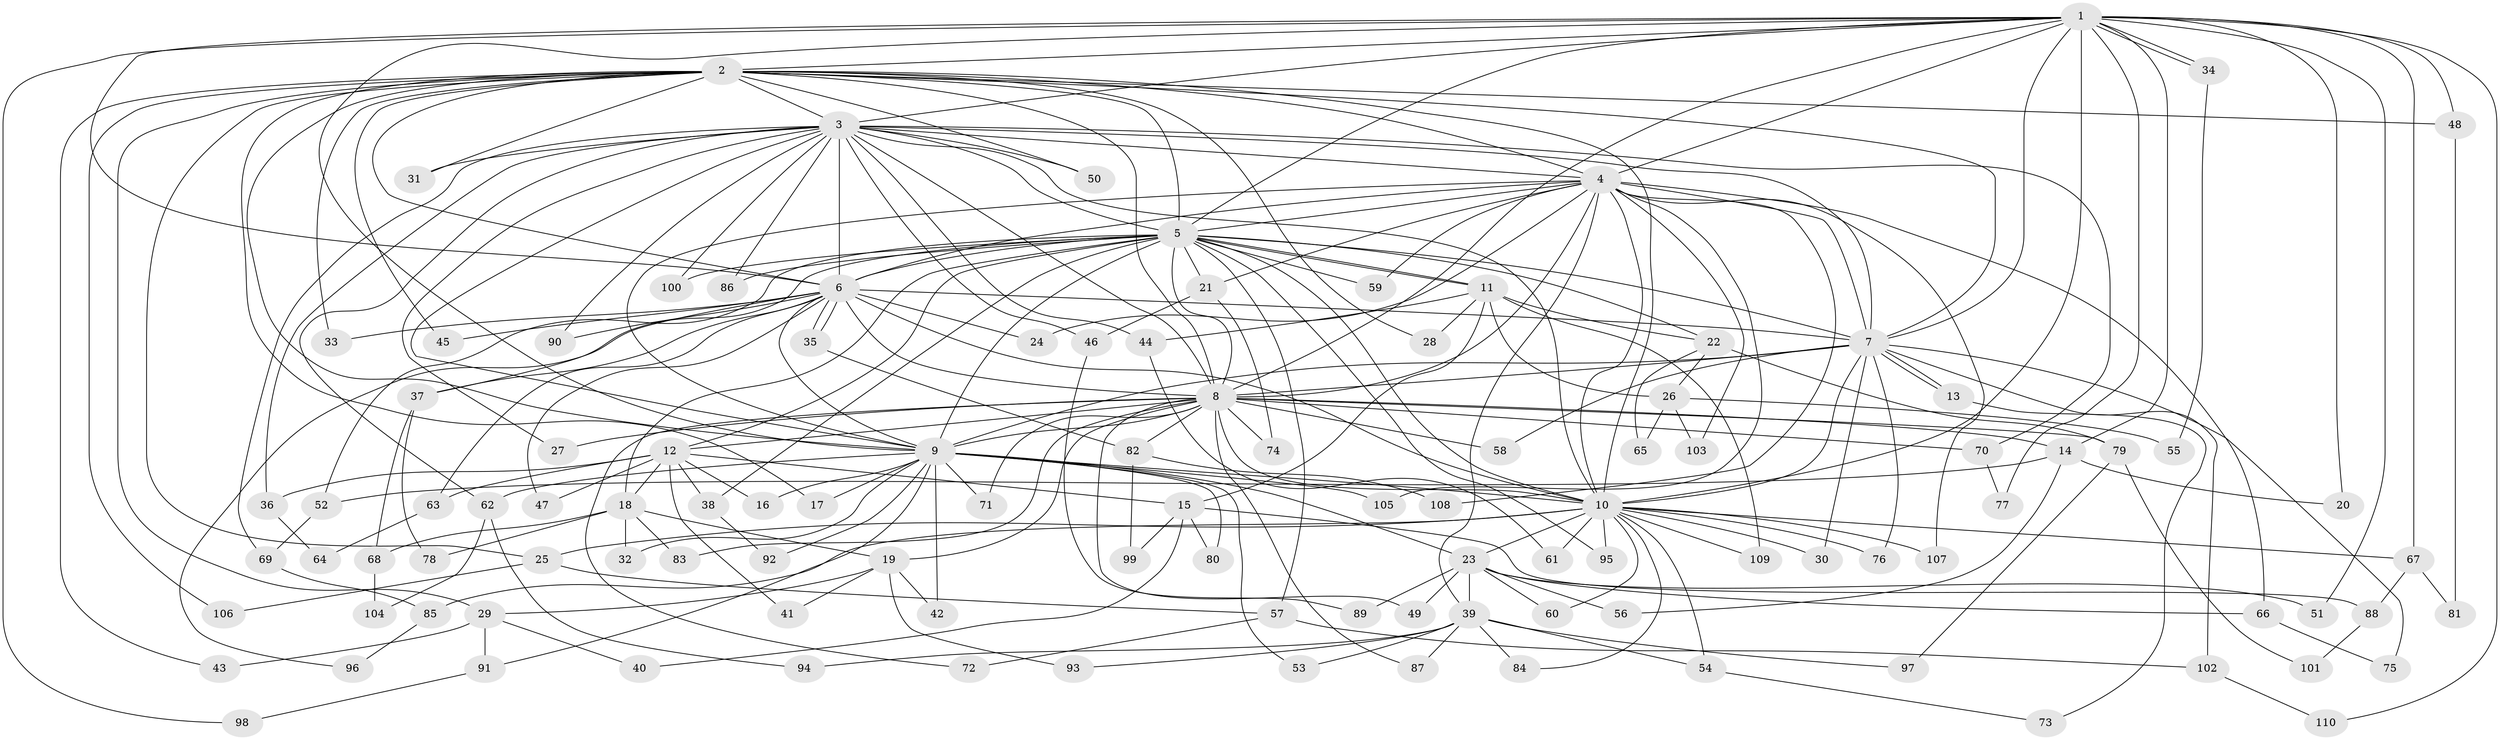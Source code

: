 // Generated by graph-tools (version 1.1) at 2025/35/03/09/25 02:35:00]
// undirected, 110 vertices, 245 edges
graph export_dot {
graph [start="1"]
  node [color=gray90,style=filled];
  1;
  2;
  3;
  4;
  5;
  6;
  7;
  8;
  9;
  10;
  11;
  12;
  13;
  14;
  15;
  16;
  17;
  18;
  19;
  20;
  21;
  22;
  23;
  24;
  25;
  26;
  27;
  28;
  29;
  30;
  31;
  32;
  33;
  34;
  35;
  36;
  37;
  38;
  39;
  40;
  41;
  42;
  43;
  44;
  45;
  46;
  47;
  48;
  49;
  50;
  51;
  52;
  53;
  54;
  55;
  56;
  57;
  58;
  59;
  60;
  61;
  62;
  63;
  64;
  65;
  66;
  67;
  68;
  69;
  70;
  71;
  72;
  73;
  74;
  75;
  76;
  77;
  78;
  79;
  80;
  81;
  82;
  83;
  84;
  85;
  86;
  87;
  88;
  89;
  90;
  91;
  92;
  93;
  94;
  95;
  96;
  97;
  98;
  99;
  100;
  101;
  102;
  103;
  104;
  105;
  106;
  107;
  108;
  109;
  110;
  1 -- 2;
  1 -- 3;
  1 -- 4;
  1 -- 5;
  1 -- 6;
  1 -- 7;
  1 -- 8;
  1 -- 9;
  1 -- 10;
  1 -- 14;
  1 -- 20;
  1 -- 34;
  1 -- 34;
  1 -- 48;
  1 -- 51;
  1 -- 67;
  1 -- 77;
  1 -- 98;
  1 -- 110;
  2 -- 3;
  2 -- 4;
  2 -- 5;
  2 -- 6;
  2 -- 7;
  2 -- 8;
  2 -- 9;
  2 -- 10;
  2 -- 17;
  2 -- 25;
  2 -- 28;
  2 -- 29;
  2 -- 31;
  2 -- 33;
  2 -- 43;
  2 -- 45;
  2 -- 48;
  2 -- 50;
  2 -- 106;
  3 -- 4;
  3 -- 5;
  3 -- 6;
  3 -- 7;
  3 -- 8;
  3 -- 9;
  3 -- 10;
  3 -- 27;
  3 -- 31;
  3 -- 36;
  3 -- 44;
  3 -- 46;
  3 -- 50;
  3 -- 62;
  3 -- 69;
  3 -- 70;
  3 -- 86;
  3 -- 90;
  3 -- 100;
  4 -- 5;
  4 -- 6;
  4 -- 7;
  4 -- 8;
  4 -- 9;
  4 -- 10;
  4 -- 21;
  4 -- 24;
  4 -- 39;
  4 -- 59;
  4 -- 66;
  4 -- 103;
  4 -- 105;
  4 -- 107;
  4 -- 108;
  5 -- 6;
  5 -- 7;
  5 -- 8;
  5 -- 9;
  5 -- 10;
  5 -- 11;
  5 -- 11;
  5 -- 12;
  5 -- 18;
  5 -- 21;
  5 -- 22;
  5 -- 37;
  5 -- 38;
  5 -- 52;
  5 -- 57;
  5 -- 59;
  5 -- 86;
  5 -- 95;
  5 -- 100;
  6 -- 7;
  6 -- 8;
  6 -- 9;
  6 -- 10;
  6 -- 24;
  6 -- 33;
  6 -- 35;
  6 -- 35;
  6 -- 37;
  6 -- 45;
  6 -- 47;
  6 -- 63;
  6 -- 90;
  6 -- 96;
  7 -- 8;
  7 -- 9;
  7 -- 10;
  7 -- 13;
  7 -- 13;
  7 -- 30;
  7 -- 58;
  7 -- 75;
  7 -- 76;
  7 -- 102;
  8 -- 9;
  8 -- 10;
  8 -- 12;
  8 -- 14;
  8 -- 19;
  8 -- 27;
  8 -- 49;
  8 -- 58;
  8 -- 70;
  8 -- 71;
  8 -- 72;
  8 -- 74;
  8 -- 79;
  8 -- 82;
  8 -- 83;
  8 -- 87;
  9 -- 10;
  9 -- 16;
  9 -- 17;
  9 -- 23;
  9 -- 32;
  9 -- 42;
  9 -- 53;
  9 -- 62;
  9 -- 71;
  9 -- 80;
  9 -- 91;
  9 -- 92;
  9 -- 105;
  10 -- 23;
  10 -- 25;
  10 -- 30;
  10 -- 54;
  10 -- 60;
  10 -- 61;
  10 -- 67;
  10 -- 76;
  10 -- 84;
  10 -- 85;
  10 -- 95;
  10 -- 107;
  10 -- 109;
  11 -- 15;
  11 -- 22;
  11 -- 26;
  11 -- 28;
  11 -- 44;
  11 -- 109;
  12 -- 15;
  12 -- 16;
  12 -- 18;
  12 -- 36;
  12 -- 38;
  12 -- 41;
  12 -- 47;
  12 -- 63;
  13 -- 73;
  14 -- 20;
  14 -- 52;
  14 -- 56;
  15 -- 40;
  15 -- 80;
  15 -- 88;
  15 -- 99;
  18 -- 19;
  18 -- 32;
  18 -- 68;
  18 -- 78;
  18 -- 83;
  19 -- 29;
  19 -- 41;
  19 -- 42;
  19 -- 93;
  21 -- 46;
  21 -- 74;
  22 -- 26;
  22 -- 65;
  22 -- 79;
  23 -- 39;
  23 -- 49;
  23 -- 51;
  23 -- 56;
  23 -- 60;
  23 -- 66;
  23 -- 89;
  25 -- 57;
  25 -- 106;
  26 -- 55;
  26 -- 65;
  26 -- 103;
  29 -- 40;
  29 -- 43;
  29 -- 91;
  34 -- 55;
  35 -- 82;
  36 -- 64;
  37 -- 68;
  37 -- 78;
  38 -- 92;
  39 -- 53;
  39 -- 54;
  39 -- 84;
  39 -- 87;
  39 -- 93;
  39 -- 94;
  39 -- 97;
  44 -- 61;
  46 -- 89;
  48 -- 81;
  52 -- 69;
  54 -- 73;
  57 -- 72;
  57 -- 102;
  62 -- 94;
  62 -- 104;
  63 -- 64;
  66 -- 75;
  67 -- 81;
  67 -- 88;
  68 -- 104;
  69 -- 85;
  70 -- 77;
  79 -- 97;
  79 -- 101;
  82 -- 99;
  82 -- 108;
  85 -- 96;
  88 -- 101;
  91 -- 98;
  102 -- 110;
}
